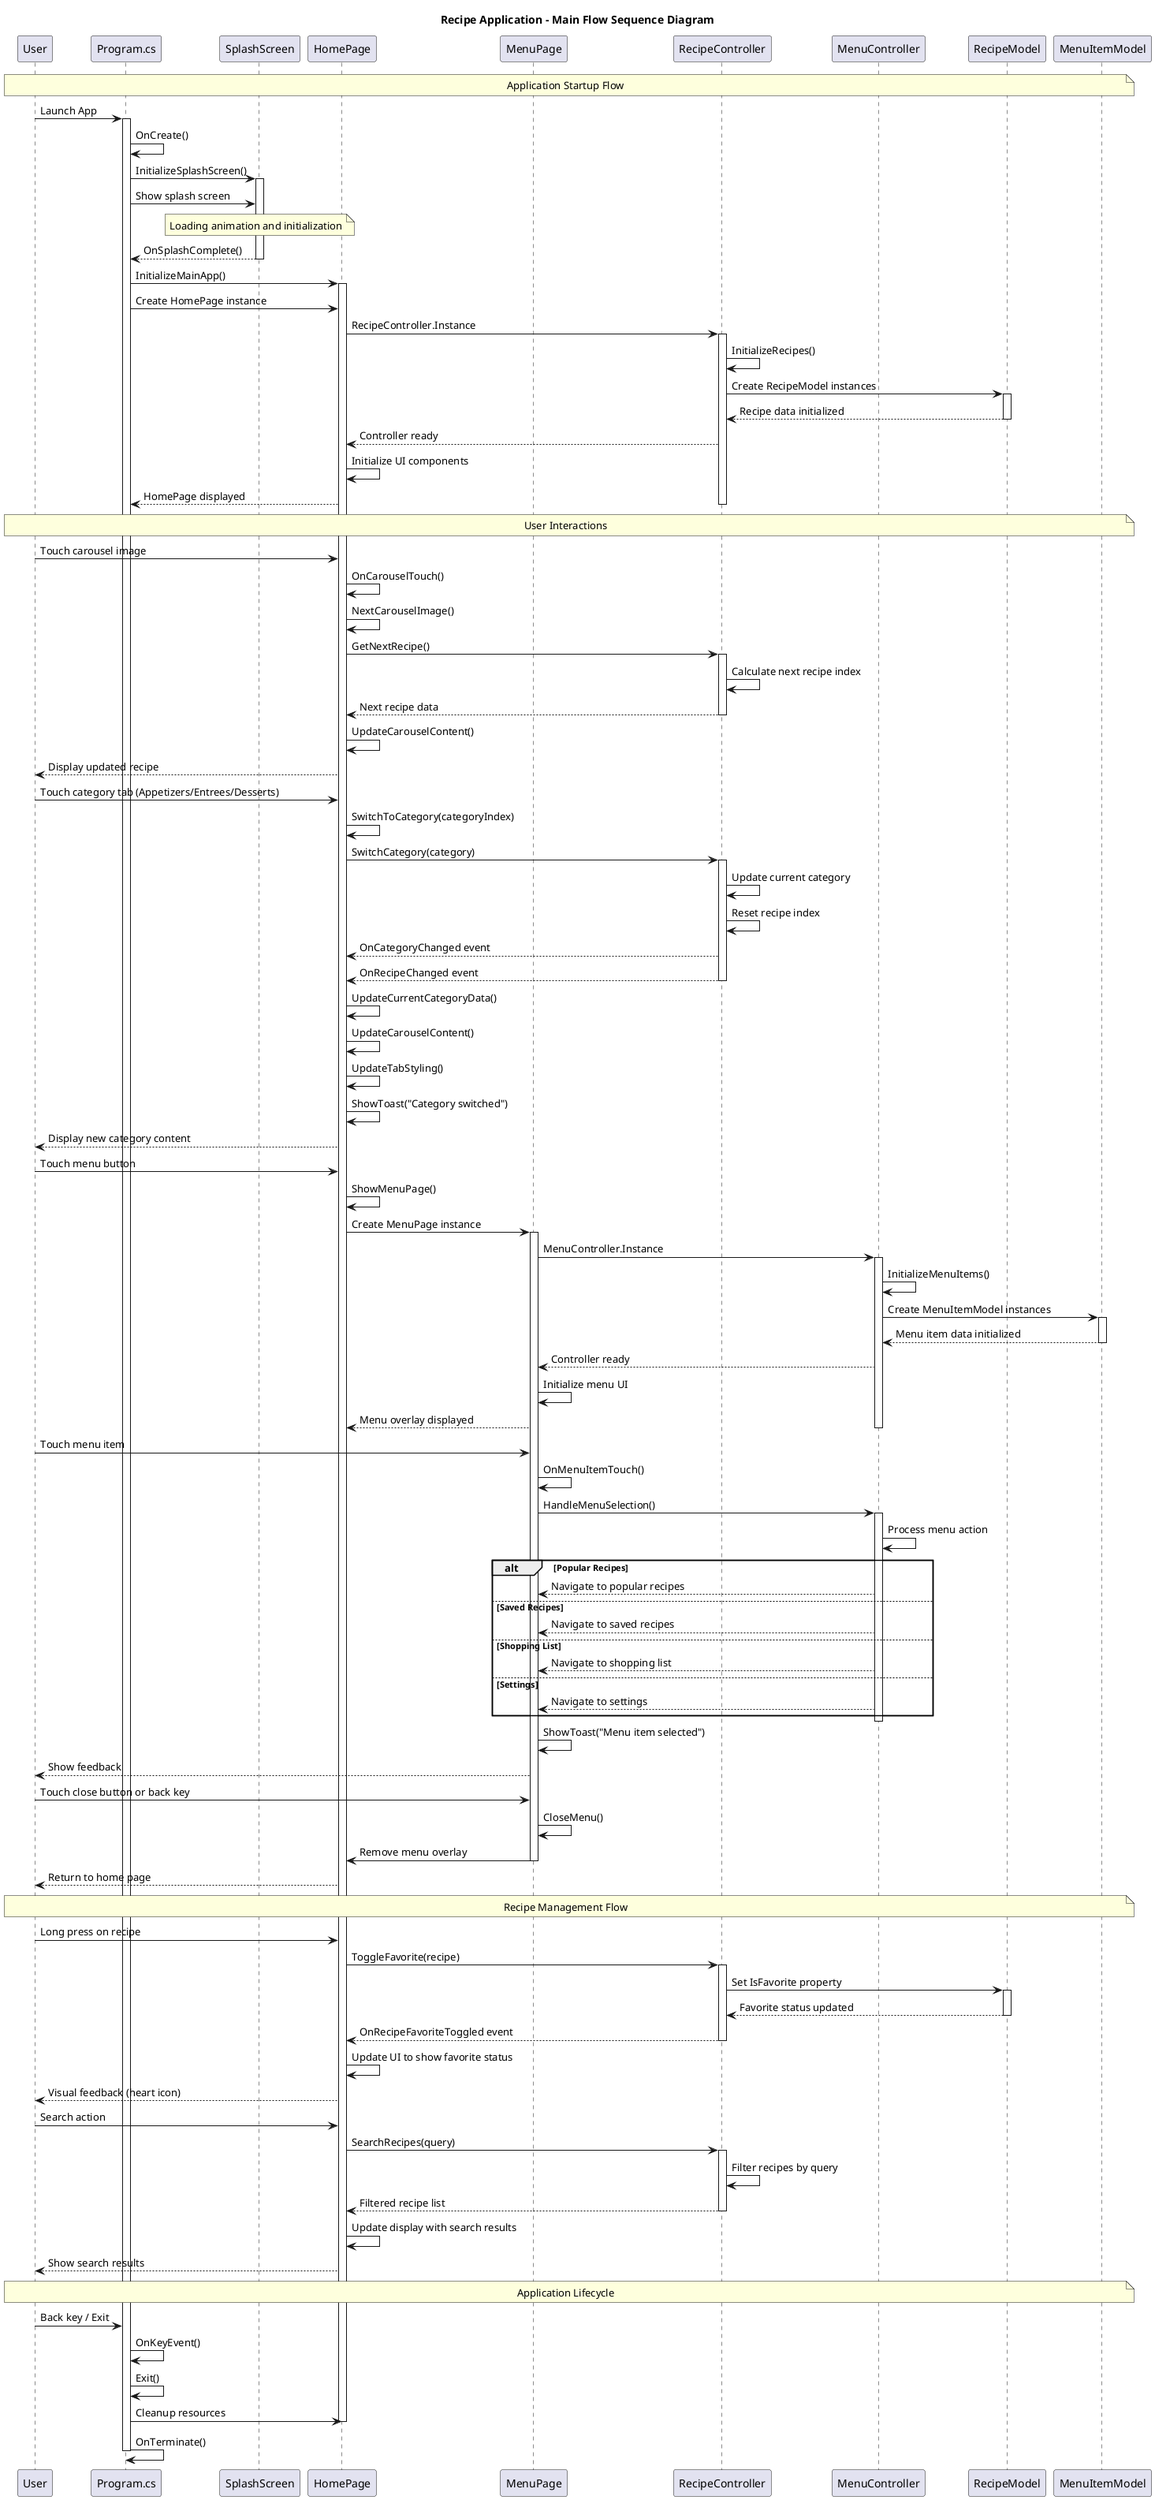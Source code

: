 @startuml Recipe Application Sequence Diagram

title Recipe Application - Main Flow Sequence Diagram

participant "User" as User
participant "Program.cs" as Program
participant "SplashScreen" as Splash
participant "HomePage" as Home
participant "MenuPage" as Menu
participant "RecipeController" as RC
participant "MenuController" as MC
participant "RecipeModel" as RM
participant "MenuItemModel" as MM

note over User, MM : Application Startup Flow

User -> Program : Launch App
activate Program
Program -> Program : OnCreate()
Program -> Splash : InitializeSplashScreen()
activate Splash
Program -> Splash : Show splash screen

note over Splash : Loading animation and initialization

Splash --> Program : OnSplashComplete()
deactivate Splash
Program -> Home : InitializeMainApp()
activate Home
Program -> Home : Create HomePage instance
Home -> RC : RecipeController.Instance
activate RC
RC -> RC : InitializeRecipes()
RC -> RM : Create RecipeModel instances
activate RM
RM --> RC : Recipe data initialized
deactivate RM
RC --> Home : Controller ready
Home -> Home : Initialize UI components
Home --> Program : HomePage displayed
deactivate RC

note over User, MM : User Interactions

User -> Home : Touch carousel image
Home -> Home : OnCarouselTouch()
Home -> Home : NextCarouselImage()
Home -> RC : GetNextRecipe()
activate RC
RC -> RC : Calculate next recipe index
RC --> Home : Next recipe data
deactivate RC
Home -> Home : UpdateCarouselContent()
Home --> User : Display updated recipe

User -> Home : Touch category tab (Appetizers/Entrees/Desserts)
Home -> Home : SwitchToCategory(categoryIndex)
Home -> RC : SwitchCategory(category)
activate RC
RC -> RC : Update current category
RC -> RC : Reset recipe index
RC --> Home : OnCategoryChanged event
RC --> Home : OnRecipeChanged event
deactivate RC
Home -> Home : UpdateCurrentCategoryData()
Home -> Home : UpdateCarouselContent()
Home -> Home : UpdateTabStyling()
Home -> Home : ShowToast("Category switched")
Home --> User : Display new category content

User -> Home : Touch menu button
Home -> Home : ShowMenuPage()
Home -> Menu : Create MenuPage instance
activate Menu
Menu -> MC : MenuController.Instance
activate MC
MC -> MC : InitializeMenuItems()
MC -> MM : Create MenuItemModel instances
activate MM
MM --> MC : Menu item data initialized
deactivate MM
MC --> Menu : Controller ready
Menu -> Menu : Initialize menu UI
Menu --> Home : Menu overlay displayed
deactivate MC

User -> Menu : Touch menu item
Menu -> Menu : OnMenuItemTouch()
Menu -> MC : HandleMenuSelection()
activate MC
MC -> MC : Process menu action
alt Popular Recipes
    MC --> Menu : Navigate to popular recipes
else Saved Recipes
    MC --> Menu : Navigate to saved recipes
else Shopping List
    MC --> Menu : Navigate to shopping list
else Settings
    MC --> Menu : Navigate to settings
end
deactivate MC
Menu -> Menu : ShowToast("Menu item selected")
Menu --> User : Show feedback

User -> Menu : Touch close button or back key
Menu -> Menu : CloseMenu()
Menu -> Home : Remove menu overlay
deactivate Menu
Home --> User : Return to home page

note over User, MM : Recipe Management Flow

User -> Home : Long press on recipe
Home -> RC : ToggleFavorite(recipe)
activate RC
RC -> RM : Set IsFavorite property
activate RM
RM --> RC : Favorite status updated
deactivate RM
RC --> Home : OnRecipeFavoriteToggled event
deactivate RC
Home -> Home : Update UI to show favorite status
Home --> User : Visual feedback (heart icon)

User -> Home : Search action
Home -> RC : SearchRecipes(query)
activate RC
RC -> RC : Filter recipes by query
RC --> Home : Filtered recipe list
deactivate RC
Home -> Home : Update display with search results
Home --> User : Show search results

note over User, MM : Application Lifecycle

User -> Program : Back key / Exit
Program -> Program : OnKeyEvent()
Program -> Program : Exit()
Program -> Home : Cleanup resources
deactivate Home
Program -> Program : OnTerminate()
deactivate Program

@enduml 